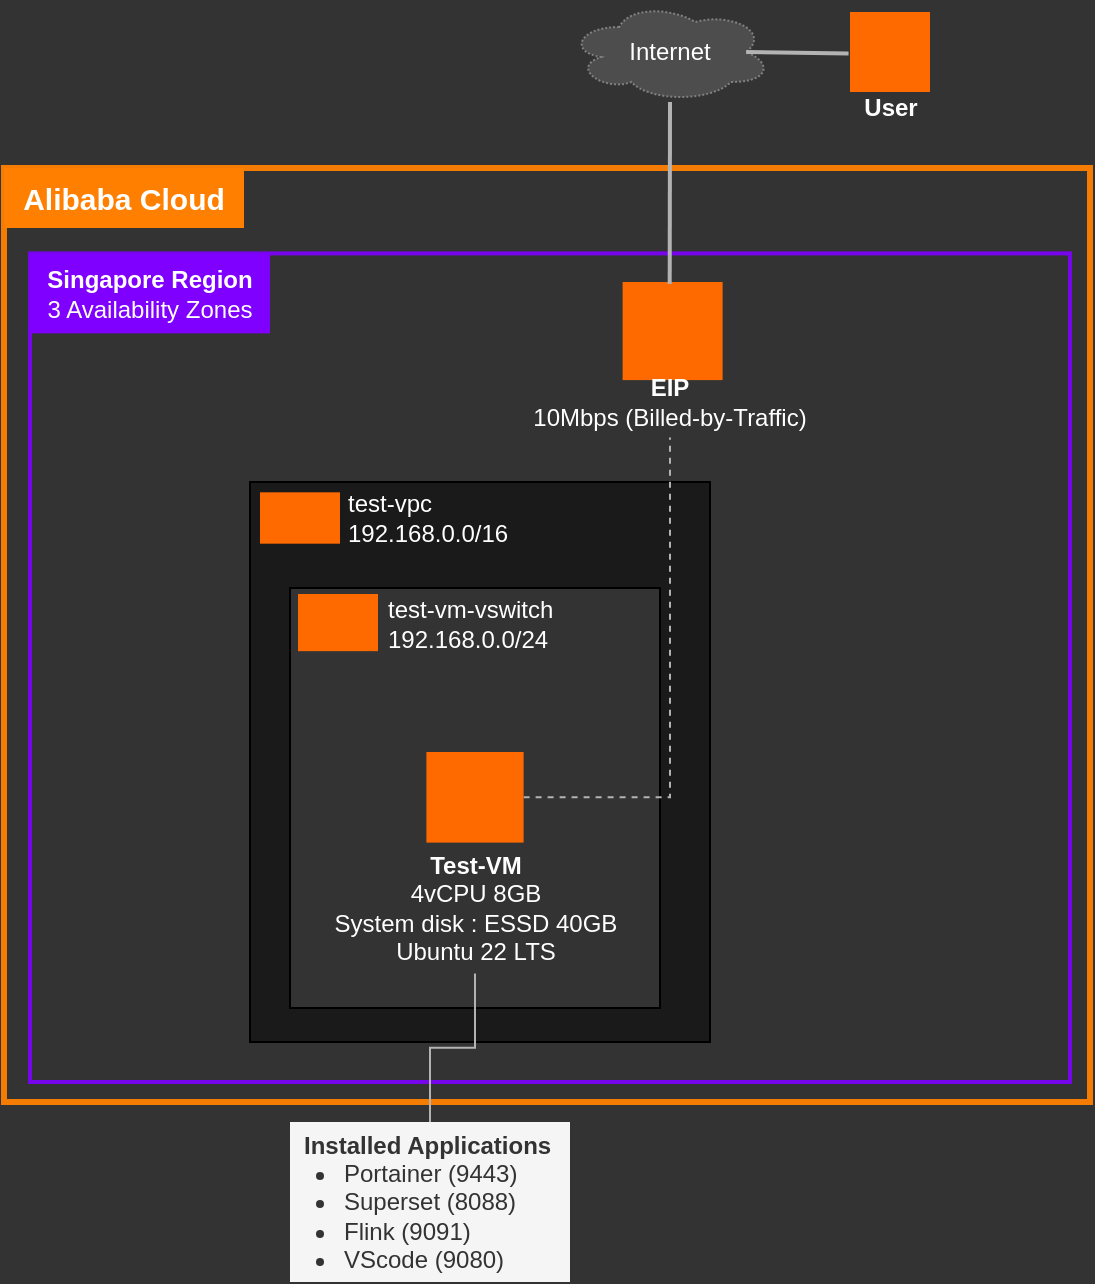 <mxfile version="26.0.2">
  <diagram name="Page-1" id="REYOmYMD6zcS9xZGb4ue">
    <mxGraphModel dx="2045" dy="1831" grid="1" gridSize="10" guides="1" tooltips="1" connect="1" arrows="1" fold="1" page="1" pageScale="1" pageWidth="850" pageHeight="1100" background="#333333" math="0" shadow="0">
      <root>
        <mxCell id="0" />
        <mxCell id="1" parent="0" />
        <mxCell id="hx2MEx2DhZW_C_vtA6Iy-73" value="" style="rounded=0;whiteSpace=wrap;html=1;strokeWidth=3;strokeColor=#FF8000;opacity=95;fillColor=none;" vertex="1" parent="1">
          <mxGeometry x="-143" y="33" width="543" height="467" as="geometry" />
        </mxCell>
        <mxCell id="hx2MEx2DhZW_C_vtA6Iy-74" value="" style="rounded=0;whiteSpace=wrap;html=1;strokeWidth=2;opacity=90;fillColor=none;strokeColor=#7F00FF;" vertex="1" parent="1">
          <mxGeometry x="-130" y="75.7" width="520" height="414.3" as="geometry" />
        </mxCell>
        <mxCell id="hx2MEx2DhZW_C_vtA6Iy-3" value="" style="rounded=0;whiteSpace=wrap;html=1;fillColor=#1A1A1A;fontColor=#1A1A1A;" vertex="1" parent="1">
          <mxGeometry x="-20" y="190" width="230" height="280" as="geometry" />
        </mxCell>
        <mxCell id="hx2MEx2DhZW_C_vtA6Iy-6" value="" style="rounded=0;whiteSpace=wrap;html=1;fillColor=#333333;fontColor=#4D4D4D;strokeColor=#000000;" vertex="1" parent="1">
          <mxGeometry y="243" width="185" height="210" as="geometry" />
        </mxCell>
        <mxCell id="hx2MEx2DhZW_C_vtA6Iy-75" value="&lt;b&gt;Singapore Region&lt;/b&gt;&lt;div&gt;3 Availability Zones&lt;/div&gt;" style="rounded=0;whiteSpace=wrap;html=1;fillColor=#7F00FF;strokeColor=none;fontColor=#FFFFFF;" vertex="1" parent="1">
          <mxGeometry x="-130" y="75.7" width="120" height="40" as="geometry" />
        </mxCell>
        <mxCell id="hx2MEx2DhZW_C_vtA6Iy-76" value="&lt;b&gt;Alibaba Cloud&lt;/b&gt;" style="rounded=0;whiteSpace=wrap;html=1;fillColor=#FF8000;strokeColor=none;fontColor=#FFFFFF;fontSize=15;" vertex="1" parent="1">
          <mxGeometry x="-143" y="33" width="120" height="30" as="geometry" />
        </mxCell>
        <mxCell id="hx2MEx2DhZW_C_vtA6Iy-4" value="" style="points=[];aspect=fixed;html=1;align=center;shadow=0;dashed=0;fillColor=#FF6A00;strokeColor=none;shape=mxgraph.alibaba_cloud.vpc_virtual_private_cloud;" vertex="1" parent="1">
          <mxGeometry x="-15" y="195.16" width="40" height="25.68" as="geometry" />
        </mxCell>
        <mxCell id="hx2MEx2DhZW_C_vtA6Iy-5" value="test-vpc&lt;br&gt;&lt;div&gt;192.168.0.0/16&lt;/div&gt;" style="text;html=1;align=left;verticalAlign=middle;whiteSpace=wrap;rounded=0;fontColor=#FFFFFF;" vertex="1" parent="1">
          <mxGeometry x="27" y="193.0" width="83" height="30" as="geometry" />
        </mxCell>
        <mxCell id="hx2MEx2DhZW_C_vtA6Iy-7" value="" style="points=[];aspect=fixed;html=1;align=center;shadow=0;dashed=0;fillColor=#FF6A00;strokeColor=none;shape=mxgraph.alibaba_cloud.vswitch;" vertex="1" parent="1">
          <mxGeometry x="4" y="246.0" width="40" height="28.57" as="geometry" />
        </mxCell>
        <mxCell id="hx2MEx2DhZW_C_vtA6Iy-8" value="test-vm-vswitch&lt;br&gt;&lt;div&gt;192.168.0.0/24&lt;/div&gt;" style="text;html=1;align=left;verticalAlign=middle;whiteSpace=wrap;rounded=0;fontColor=#FFFFFF;" vertex="1" parent="1">
          <mxGeometry x="47" y="246" width="128" height="30" as="geometry" />
        </mxCell>
        <mxCell id="hx2MEx2DhZW_C_vtA6Iy-78" style="edgeStyle=orthogonalEdgeStyle;rounded=0;orthogonalLoop=1;jettySize=auto;html=1;endArrow=none;endFill=0;strokeWidth=1;dashed=1;strokeColor=#B3B3B3;" edge="1" parent="1" source="hx2MEx2DhZW_C_vtA6Iy-1" target="hx2MEx2DhZW_C_vtA6Iy-77">
          <mxGeometry relative="1" as="geometry" />
        </mxCell>
        <mxCell id="hx2MEx2DhZW_C_vtA6Iy-1" value="" style="points=[];aspect=fixed;html=1;align=center;shadow=0;dashed=0;fillColor=#FF6A00;strokeColor=none;shape=mxgraph.alibaba_cloud.ecs_elastic_compute_service;" vertex="1" parent="1">
          <mxGeometry x="68.2" y="325" width="48.6" height="45.3" as="geometry" />
        </mxCell>
        <mxCell id="hx2MEx2DhZW_C_vtA6Iy-2" value="&lt;b&gt;Test-VM&lt;/b&gt;&lt;div&gt;4vCPU 8GB&lt;/div&gt;&lt;div&gt;System disk : ESSD 40GB&lt;/div&gt;&lt;div&gt;Ubuntu 22 LTS&lt;/div&gt;" style="text;html=1;align=center;verticalAlign=middle;whiteSpace=wrap;rounded=0;fontColor=#FFFFFF;" vertex="1" parent="1">
          <mxGeometry x="15.72" y="371" width="153.55" height="64.7" as="geometry" />
        </mxCell>
        <mxCell id="hx2MEx2DhZW_C_vtA6Iy-71" style="edgeStyle=orthogonalEdgeStyle;rounded=0;orthogonalLoop=1;jettySize=auto;html=1;entryX=0.5;entryY=1;entryDx=0;entryDy=0;endArrow=none;endFill=0;strokeColor=#B3B3B3;strokeWidth=1;" edge="1" parent="1" source="hx2MEx2DhZW_C_vtA6Iy-70" target="hx2MEx2DhZW_C_vtA6Iy-2">
          <mxGeometry relative="1" as="geometry" />
        </mxCell>
        <mxCell id="hx2MEx2DhZW_C_vtA6Iy-70" value="&lt;div&gt;&lt;b&gt;Installed Applications&lt;/b&gt;&lt;/div&gt;&lt;ul style=&quot;padding-left: 20px; margin-top: 0px; margin-bottom: 0px;&quot;&gt;&lt;li&gt;Portainer (9443)&lt;br&gt;&lt;/li&gt;&lt;li&gt;Superset (8088)&lt;br&gt;&lt;/li&gt;&lt;li&gt;Flink (9091)&lt;br&gt;&lt;/li&gt;&lt;li&gt;VScode (9080)&lt;br&gt;&lt;/li&gt;&lt;/ul&gt;" style="rounded=0;whiteSpace=wrap;html=1;fillColor=#f5f5f5;fontColor=#333333;strokeColor=none;align=left;spacingLeft=5;" vertex="1" parent="1">
          <mxGeometry y="510" width="140" height="80" as="geometry" />
        </mxCell>
        <mxCell id="hx2MEx2DhZW_C_vtA6Iy-72" value="" style="points=[];aspect=fixed;html=1;align=center;shadow=0;dashed=0;fillColor=#FF6A00;strokeColor=none;shape=mxgraph.alibaba_cloud.eip_elastic_ip_address;" vertex="1" parent="1">
          <mxGeometry x="166.3" y="90" width="50" height="49.05" as="geometry" />
        </mxCell>
        <mxCell id="hx2MEx2DhZW_C_vtA6Iy-77" value="&lt;b&gt;EIP&lt;/b&gt;&lt;div&gt;10Mbps (Billed-by-Traffic)&lt;/div&gt;" style="text;html=1;align=center;verticalAlign=middle;whiteSpace=wrap;rounded=0;fontColor=#FFFFFF;" vertex="1" parent="1">
          <mxGeometry x="120.0" y="133" width="140" height="34.7" as="geometry" />
        </mxCell>
        <mxCell id="hx2MEx2DhZW_C_vtA6Iy-79" value="" style="points=[];aspect=fixed;html=1;align=center;shadow=0;dashed=0;fillColor=#FF6A00;strokeColor=none;shape=mxgraph.alibaba_cloud.user;" vertex="1" parent="1">
          <mxGeometry x="280" y="-45" width="40" height="40" as="geometry" />
        </mxCell>
        <mxCell id="hx2MEx2DhZW_C_vtA6Iy-80" value="&lt;b&gt;User&lt;/b&gt;" style="text;html=1;align=center;verticalAlign=middle;whiteSpace=wrap;rounded=0;fontColor=#FFFFFF;" vertex="1" parent="1">
          <mxGeometry x="280.65" y="-7" width="38.7" height="20" as="geometry" />
        </mxCell>
        <mxCell id="hx2MEx2DhZW_C_vtA6Iy-81" value="Internet" style="ellipse;shape=cloud;whiteSpace=wrap;html=1;dashed=1;dashPattern=1 1;fillColor=#4D4D4D;fontColor=#FFFFFF;strokeColor=#808080;" vertex="1" parent="1">
          <mxGeometry x="139.25" y="-50" width="101.5" height="50" as="geometry" />
        </mxCell>
        <mxCell id="hx2MEx2DhZW_C_vtA6Iy-82" style="edgeStyle=none;curved=1;rounded=0;orthogonalLoop=1;jettySize=auto;html=1;entryX=0.471;entryY=0.02;entryDx=0;entryDy=0;entryPerimeter=0;fontSize=12;startSize=8;endSize=8;endArrow=none;endFill=0;strokeWidth=2;strokeColor=#B3B3B3;" edge="1" parent="1" source="hx2MEx2DhZW_C_vtA6Iy-81" target="hx2MEx2DhZW_C_vtA6Iy-72">
          <mxGeometry relative="1" as="geometry" />
        </mxCell>
        <mxCell id="hx2MEx2DhZW_C_vtA6Iy-83" style="edgeStyle=none;curved=1;rounded=0;orthogonalLoop=1;jettySize=auto;html=1;entryX=-0.018;entryY=0.518;entryDx=0;entryDy=0;entryPerimeter=0;fontSize=12;startSize=8;endSize=8;exitX=0.875;exitY=0.5;exitDx=0;exitDy=0;exitPerimeter=0;endArrow=none;endFill=0;strokeWidth=2;strokeColor=#B3B3B3;" edge="1" parent="1" source="hx2MEx2DhZW_C_vtA6Iy-81" target="hx2MEx2DhZW_C_vtA6Iy-79">
          <mxGeometry relative="1" as="geometry">
            <mxPoint x="250" y="-50" as="sourcePoint" />
          </mxGeometry>
        </mxCell>
      </root>
    </mxGraphModel>
  </diagram>
</mxfile>
